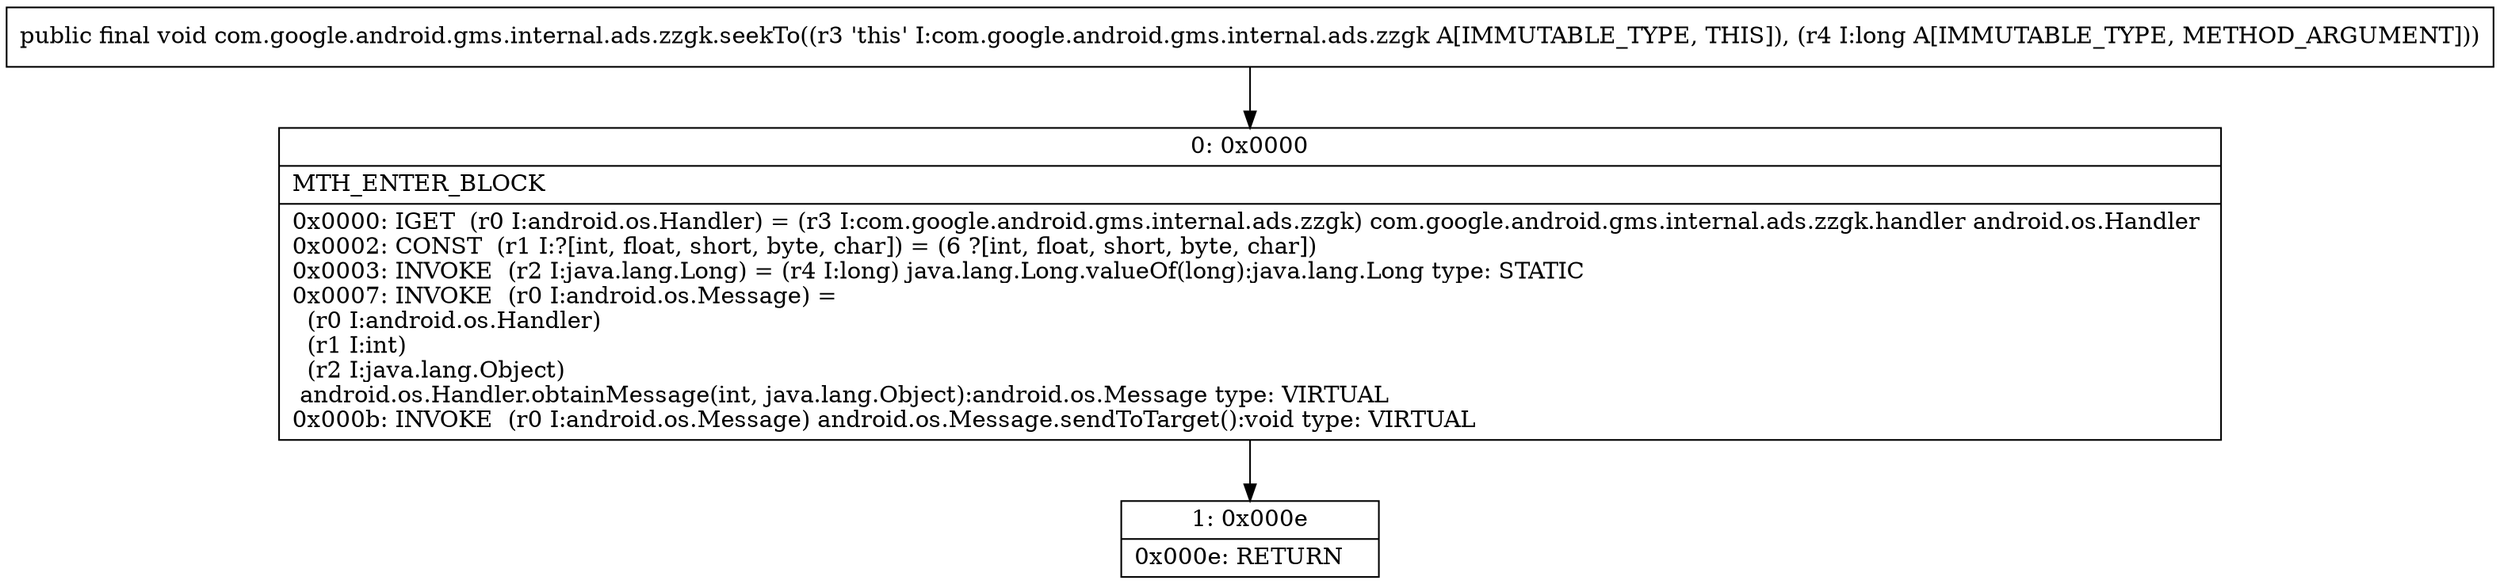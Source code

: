 digraph "CFG forcom.google.android.gms.internal.ads.zzgk.seekTo(J)V" {
Node_0 [shape=record,label="{0\:\ 0x0000|MTH_ENTER_BLOCK\l|0x0000: IGET  (r0 I:android.os.Handler) = (r3 I:com.google.android.gms.internal.ads.zzgk) com.google.android.gms.internal.ads.zzgk.handler android.os.Handler \l0x0002: CONST  (r1 I:?[int, float, short, byte, char]) = (6 ?[int, float, short, byte, char]) \l0x0003: INVOKE  (r2 I:java.lang.Long) = (r4 I:long) java.lang.Long.valueOf(long):java.lang.Long type: STATIC \l0x0007: INVOKE  (r0 I:android.os.Message) = \l  (r0 I:android.os.Handler)\l  (r1 I:int)\l  (r2 I:java.lang.Object)\l android.os.Handler.obtainMessage(int, java.lang.Object):android.os.Message type: VIRTUAL \l0x000b: INVOKE  (r0 I:android.os.Message) android.os.Message.sendToTarget():void type: VIRTUAL \l}"];
Node_1 [shape=record,label="{1\:\ 0x000e|0x000e: RETURN   \l}"];
MethodNode[shape=record,label="{public final void com.google.android.gms.internal.ads.zzgk.seekTo((r3 'this' I:com.google.android.gms.internal.ads.zzgk A[IMMUTABLE_TYPE, THIS]), (r4 I:long A[IMMUTABLE_TYPE, METHOD_ARGUMENT])) }"];
MethodNode -> Node_0;
Node_0 -> Node_1;
}

